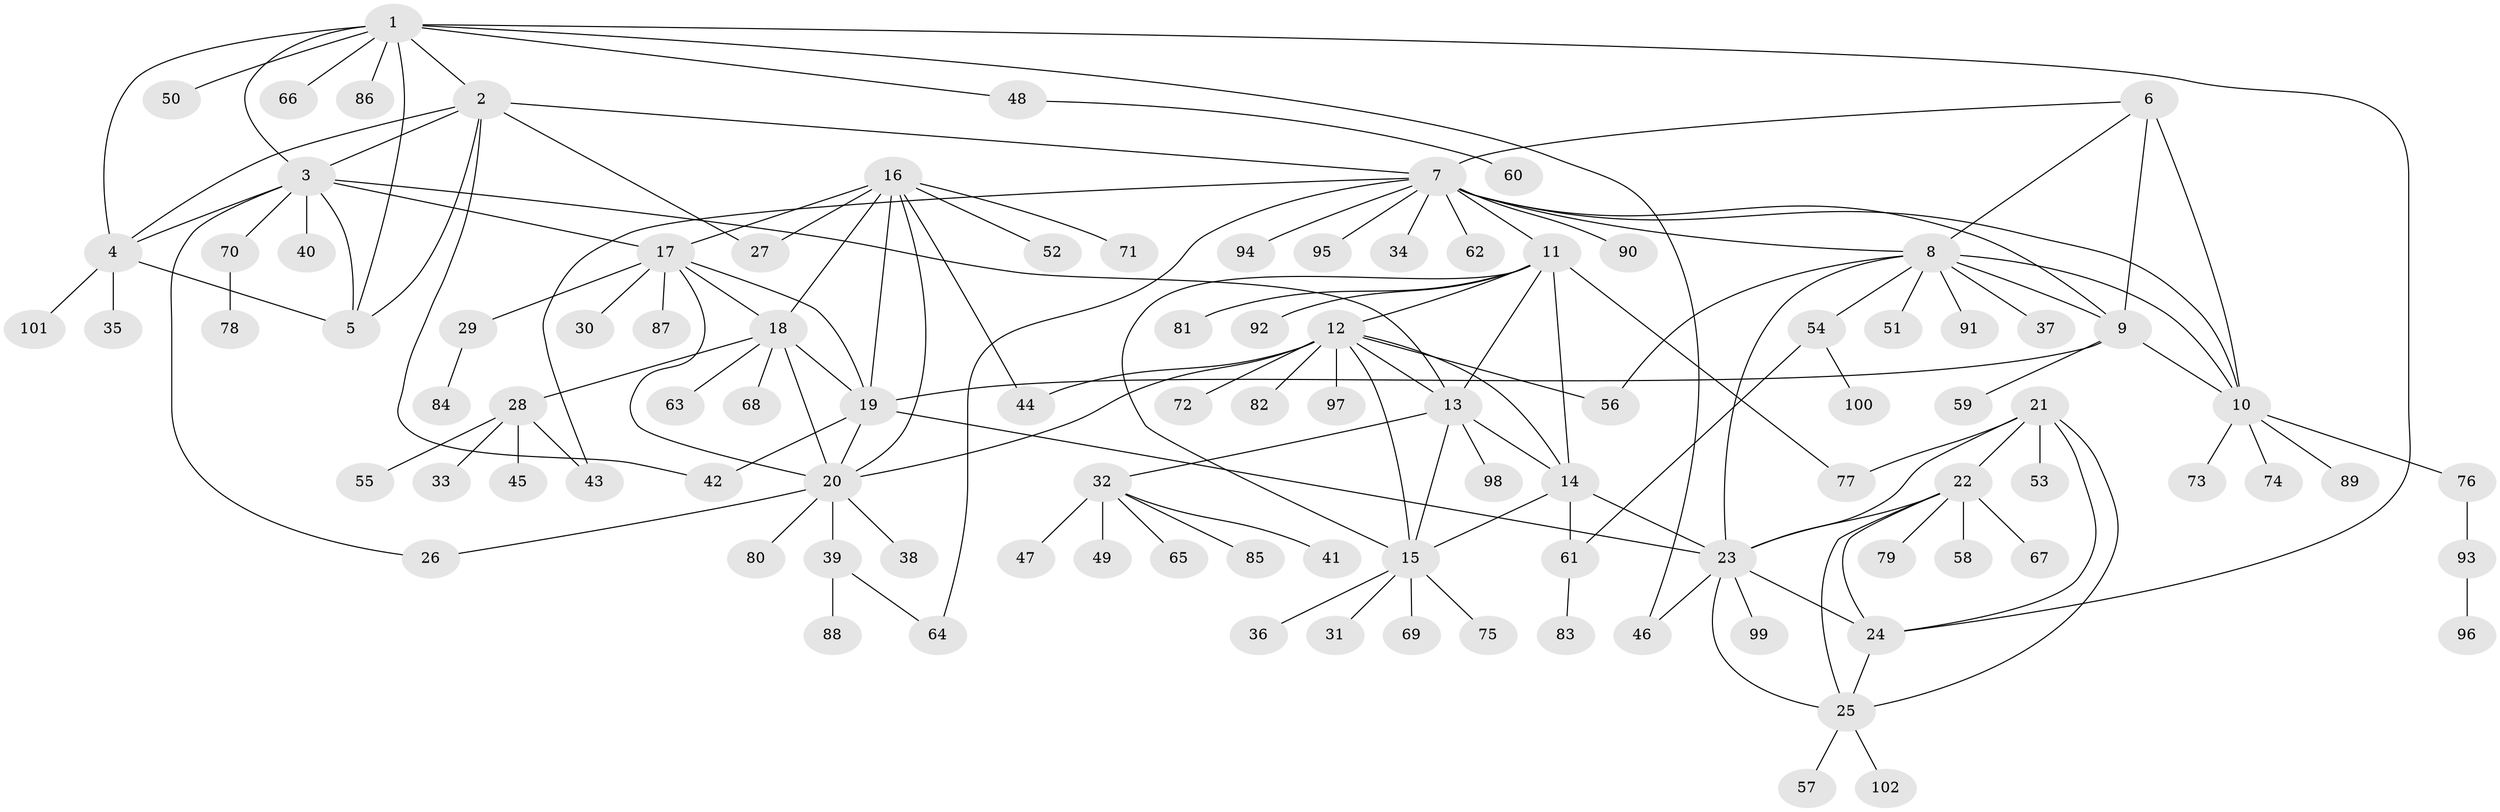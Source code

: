// Generated by graph-tools (version 1.1) at 2025/37/03/09/25 02:37:18]
// undirected, 102 vertices, 147 edges
graph export_dot {
graph [start="1"]
  node [color=gray90,style=filled];
  1;
  2;
  3;
  4;
  5;
  6;
  7;
  8;
  9;
  10;
  11;
  12;
  13;
  14;
  15;
  16;
  17;
  18;
  19;
  20;
  21;
  22;
  23;
  24;
  25;
  26;
  27;
  28;
  29;
  30;
  31;
  32;
  33;
  34;
  35;
  36;
  37;
  38;
  39;
  40;
  41;
  42;
  43;
  44;
  45;
  46;
  47;
  48;
  49;
  50;
  51;
  52;
  53;
  54;
  55;
  56;
  57;
  58;
  59;
  60;
  61;
  62;
  63;
  64;
  65;
  66;
  67;
  68;
  69;
  70;
  71;
  72;
  73;
  74;
  75;
  76;
  77;
  78;
  79;
  80;
  81;
  82;
  83;
  84;
  85;
  86;
  87;
  88;
  89;
  90;
  91;
  92;
  93;
  94;
  95;
  96;
  97;
  98;
  99;
  100;
  101;
  102;
  1 -- 2;
  1 -- 3;
  1 -- 4;
  1 -- 5;
  1 -- 24;
  1 -- 46;
  1 -- 48;
  1 -- 50;
  1 -- 66;
  1 -- 86;
  2 -- 3;
  2 -- 4;
  2 -- 5;
  2 -- 7;
  2 -- 27;
  2 -- 42;
  3 -- 4;
  3 -- 5;
  3 -- 13;
  3 -- 17;
  3 -- 26;
  3 -- 40;
  3 -- 70;
  4 -- 5;
  4 -- 35;
  4 -- 101;
  6 -- 7;
  6 -- 8;
  6 -- 9;
  6 -- 10;
  7 -- 8;
  7 -- 9;
  7 -- 10;
  7 -- 11;
  7 -- 34;
  7 -- 43;
  7 -- 62;
  7 -- 64;
  7 -- 90;
  7 -- 94;
  7 -- 95;
  8 -- 9;
  8 -- 10;
  8 -- 23;
  8 -- 37;
  8 -- 51;
  8 -- 54;
  8 -- 56;
  8 -- 91;
  9 -- 10;
  9 -- 19;
  9 -- 59;
  10 -- 73;
  10 -- 74;
  10 -- 76;
  10 -- 89;
  11 -- 12;
  11 -- 13;
  11 -- 14;
  11 -- 15;
  11 -- 77;
  11 -- 81;
  11 -- 92;
  12 -- 13;
  12 -- 14;
  12 -- 15;
  12 -- 20;
  12 -- 44;
  12 -- 56;
  12 -- 72;
  12 -- 82;
  12 -- 97;
  13 -- 14;
  13 -- 15;
  13 -- 32;
  13 -- 98;
  14 -- 15;
  14 -- 23;
  14 -- 61;
  15 -- 31;
  15 -- 36;
  15 -- 69;
  15 -- 75;
  16 -- 17;
  16 -- 18;
  16 -- 19;
  16 -- 20;
  16 -- 27;
  16 -- 44;
  16 -- 52;
  16 -- 71;
  17 -- 18;
  17 -- 19;
  17 -- 20;
  17 -- 29;
  17 -- 30;
  17 -- 87;
  18 -- 19;
  18 -- 20;
  18 -- 28;
  18 -- 63;
  18 -- 68;
  19 -- 20;
  19 -- 23;
  19 -- 42;
  20 -- 26;
  20 -- 38;
  20 -- 39;
  20 -- 80;
  21 -- 22;
  21 -- 23;
  21 -- 24;
  21 -- 25;
  21 -- 53;
  21 -- 77;
  22 -- 23;
  22 -- 24;
  22 -- 25;
  22 -- 58;
  22 -- 67;
  22 -- 79;
  23 -- 24;
  23 -- 25;
  23 -- 46;
  23 -- 99;
  24 -- 25;
  25 -- 57;
  25 -- 102;
  28 -- 33;
  28 -- 43;
  28 -- 45;
  28 -- 55;
  29 -- 84;
  32 -- 41;
  32 -- 47;
  32 -- 49;
  32 -- 65;
  32 -- 85;
  39 -- 64;
  39 -- 88;
  48 -- 60;
  54 -- 61;
  54 -- 100;
  61 -- 83;
  70 -- 78;
  76 -- 93;
  93 -- 96;
}
